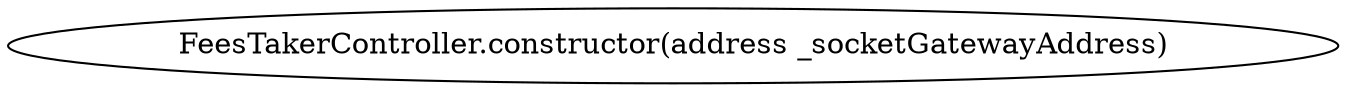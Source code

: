 digraph "" {
	graph [bb="0,0,540.1,36"];
	node [label="\N"];
	"FeesTakerController.constructor(address _socketGatewayAddress)"	 [height=0.5,
		pos="270.05,18",
		width=7.5014];
}
